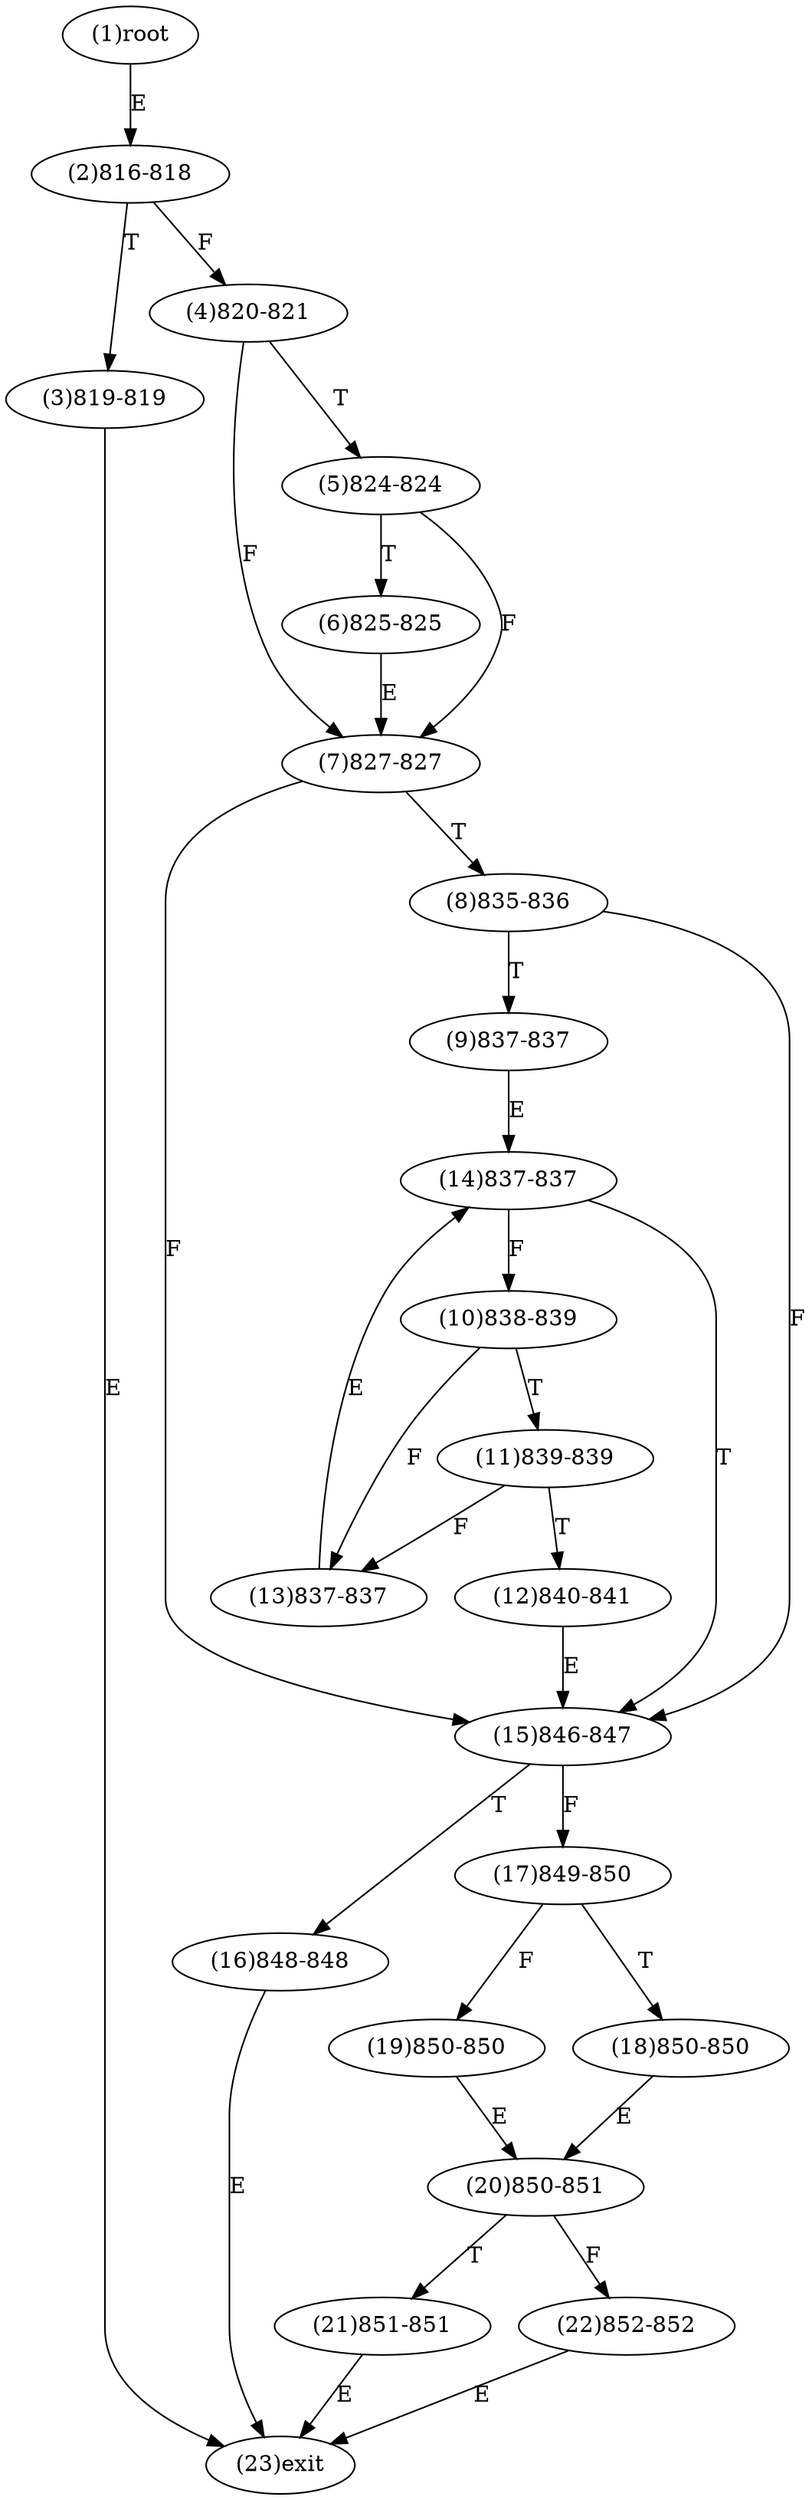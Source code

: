 digraph "" { 
1[ label="(1)root"];
2[ label="(2)816-818"];
3[ label="(3)819-819"];
4[ label="(4)820-821"];
5[ label="(5)824-824"];
6[ label="(6)825-825"];
7[ label="(7)827-827"];
8[ label="(8)835-836"];
9[ label="(9)837-837"];
10[ label="(10)838-839"];
11[ label="(11)839-839"];
12[ label="(12)840-841"];
13[ label="(13)837-837"];
14[ label="(14)837-837"];
15[ label="(15)846-847"];
17[ label="(17)849-850"];
16[ label="(16)848-848"];
19[ label="(19)850-850"];
18[ label="(18)850-850"];
21[ label="(21)851-851"];
20[ label="(20)850-851"];
23[ label="(23)exit"];
22[ label="(22)852-852"];
1->2[ label="E"];
2->4[ label="F"];
2->3[ label="T"];
3->23[ label="E"];
4->7[ label="F"];
4->5[ label="T"];
5->7[ label="F"];
5->6[ label="T"];
6->7[ label="E"];
7->15[ label="F"];
7->8[ label="T"];
8->15[ label="F"];
8->9[ label="T"];
9->14[ label="E"];
10->13[ label="F"];
10->11[ label="T"];
11->13[ label="F"];
11->12[ label="T"];
12->15[ label="E"];
13->14[ label="E"];
14->10[ label="F"];
14->15[ label="T"];
15->17[ label="F"];
15->16[ label="T"];
16->23[ label="E"];
17->19[ label="F"];
17->18[ label="T"];
18->20[ label="E"];
19->20[ label="E"];
20->22[ label="F"];
20->21[ label="T"];
21->23[ label="E"];
22->23[ label="E"];
}